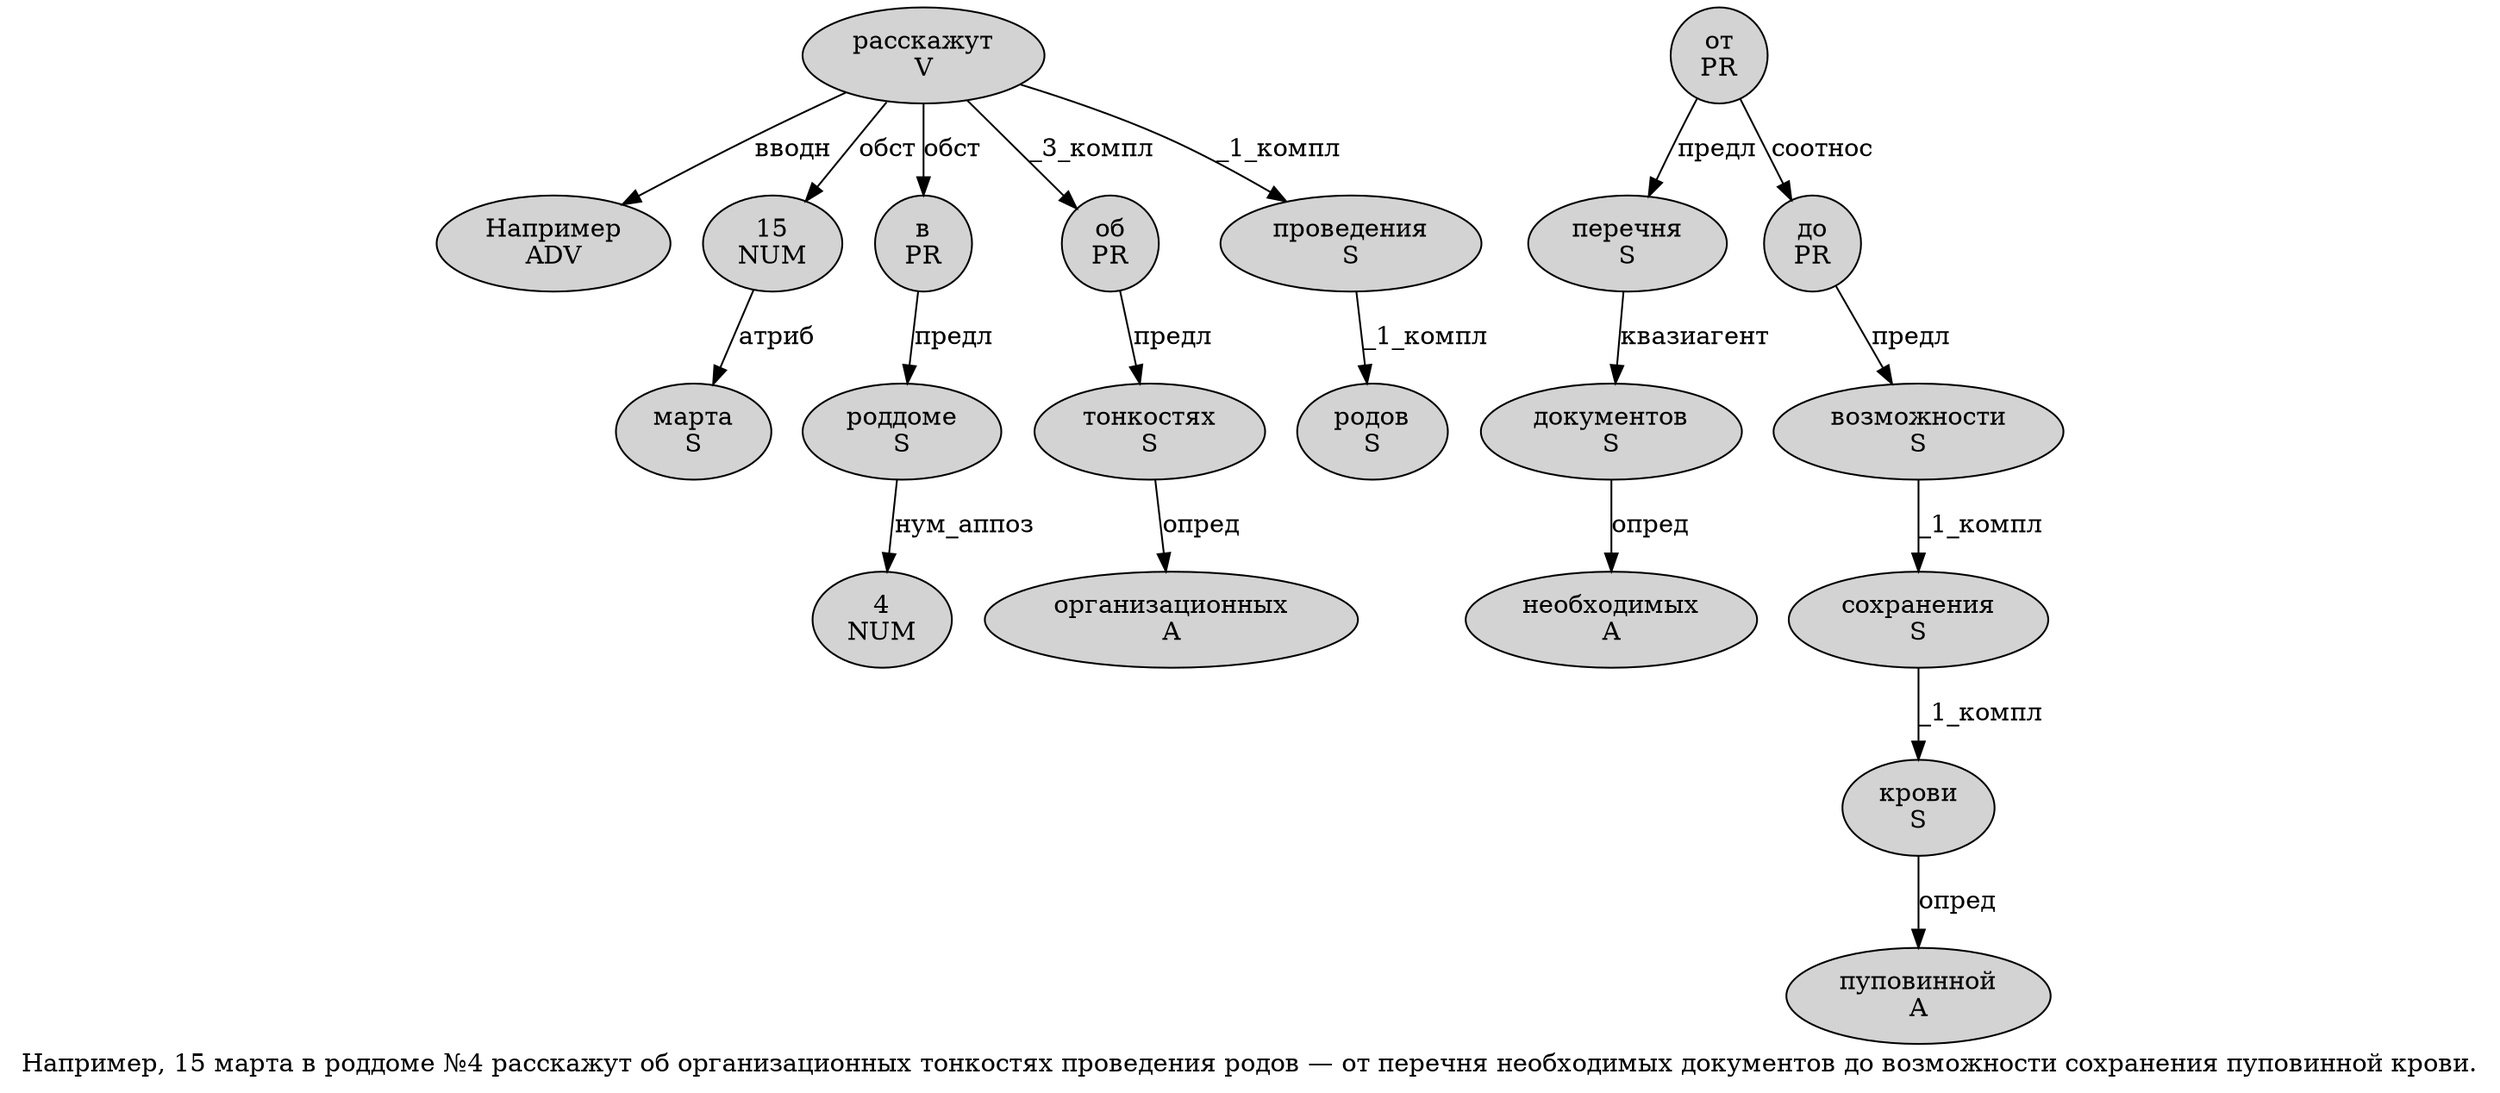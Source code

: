 digraph SENTENCE_332 {
	graph [label="Например, 15 марта в роддоме №4 расскажут об организационных тонкостях проведения родов — от перечня необходимых документов до возможности сохранения пуповинной крови."]
	node [style=filled]
		0 [label="Например
ADV" color="" fillcolor=lightgray penwidth=1 shape=ellipse]
		2 [label="15
NUM" color="" fillcolor=lightgray penwidth=1 shape=ellipse]
		3 [label="марта
S" color="" fillcolor=lightgray penwidth=1 shape=ellipse]
		4 [label="в
PR" color="" fillcolor=lightgray penwidth=1 shape=ellipse]
		5 [label="роддоме
S" color="" fillcolor=lightgray penwidth=1 shape=ellipse]
		7 [label="4
NUM" color="" fillcolor=lightgray penwidth=1 shape=ellipse]
		8 [label="расскажут
V" color="" fillcolor=lightgray penwidth=1 shape=ellipse]
		9 [label="об
PR" color="" fillcolor=lightgray penwidth=1 shape=ellipse]
		10 [label="организационных
A" color="" fillcolor=lightgray penwidth=1 shape=ellipse]
		11 [label="тонкостях
S" color="" fillcolor=lightgray penwidth=1 shape=ellipse]
		12 [label="проведения
S" color="" fillcolor=lightgray penwidth=1 shape=ellipse]
		13 [label="родов
S" color="" fillcolor=lightgray penwidth=1 shape=ellipse]
		15 [label="от
PR" color="" fillcolor=lightgray penwidth=1 shape=ellipse]
		16 [label="перечня
S" color="" fillcolor=lightgray penwidth=1 shape=ellipse]
		17 [label="необходимых
A" color="" fillcolor=lightgray penwidth=1 shape=ellipse]
		18 [label="документов
S" color="" fillcolor=lightgray penwidth=1 shape=ellipse]
		19 [label="до
PR" color="" fillcolor=lightgray penwidth=1 shape=ellipse]
		20 [label="возможности
S" color="" fillcolor=lightgray penwidth=1 shape=ellipse]
		21 [label="сохранения
S" color="" fillcolor=lightgray penwidth=1 shape=ellipse]
		22 [label="пуповинной
A" color="" fillcolor=lightgray penwidth=1 shape=ellipse]
		23 [label="крови
S" color="" fillcolor=lightgray penwidth=1 shape=ellipse]
			21 -> 23 [label="_1_компл"]
			11 -> 10 [label="опред"]
			19 -> 20 [label="предл"]
			4 -> 5 [label="предл"]
			8 -> 0 [label="вводн"]
			8 -> 2 [label="обст"]
			8 -> 4 [label="обст"]
			8 -> 9 [label="_3_компл"]
			8 -> 12 [label="_1_компл"]
			2 -> 3 [label="атриб"]
			15 -> 16 [label="предл"]
			15 -> 19 [label="соотнос"]
			20 -> 21 [label="_1_компл"]
			18 -> 17 [label="опред"]
			23 -> 22 [label="опред"]
			16 -> 18 [label="квазиагент"]
			12 -> 13 [label="_1_компл"]
			5 -> 7 [label="нум_аппоз"]
			9 -> 11 [label="предл"]
}